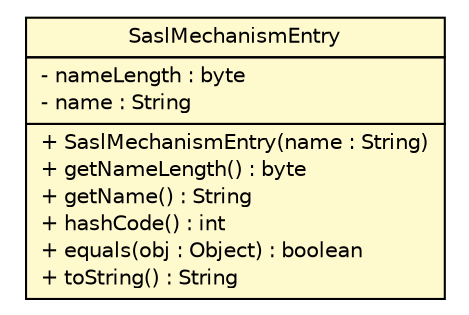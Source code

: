 #!/usr/local/bin/dot
#
# Class diagram 
# Generated by UMLGraph version R5_6 (http://www.umlgraph.org/)
#

digraph G {
	edge [fontname="Helvetica",fontsize=10,labelfontname="Helvetica",labelfontsize=10];
	node [fontname="Helvetica",fontsize=10,shape=plaintext];
	nodesep=0.25;
	ranksep=0.5;
	// org.ietf.nea.pt.value.util.SaslMechanismEntry
	c159681 [label=<<table title="org.ietf.nea.pt.value.util.SaslMechanismEntry" border="0" cellborder="1" cellspacing="0" cellpadding="2" port="p" bgcolor="lemonChiffon" href="./SaslMechanismEntry.html">
		<tr><td><table border="0" cellspacing="0" cellpadding="1">
<tr><td align="center" balign="center"> SaslMechanismEntry </td></tr>
		</table></td></tr>
		<tr><td><table border="0" cellspacing="0" cellpadding="1">
<tr><td align="left" balign="left"> - nameLength : byte </td></tr>
<tr><td align="left" balign="left"> - name : String </td></tr>
		</table></td></tr>
		<tr><td><table border="0" cellspacing="0" cellpadding="1">
<tr><td align="left" balign="left"> + SaslMechanismEntry(name : String) </td></tr>
<tr><td align="left" balign="left"> + getNameLength() : byte </td></tr>
<tr><td align="left" balign="left"> + getName() : String </td></tr>
<tr><td align="left" balign="left"> + hashCode() : int </td></tr>
<tr><td align="left" balign="left"> + equals(obj : Object) : boolean </td></tr>
<tr><td align="left" balign="left"> + toString() : String </td></tr>
		</table></td></tr>
		</table>>, URL="./SaslMechanismEntry.html", fontname="Helvetica", fontcolor="black", fontsize=10.0];
}

